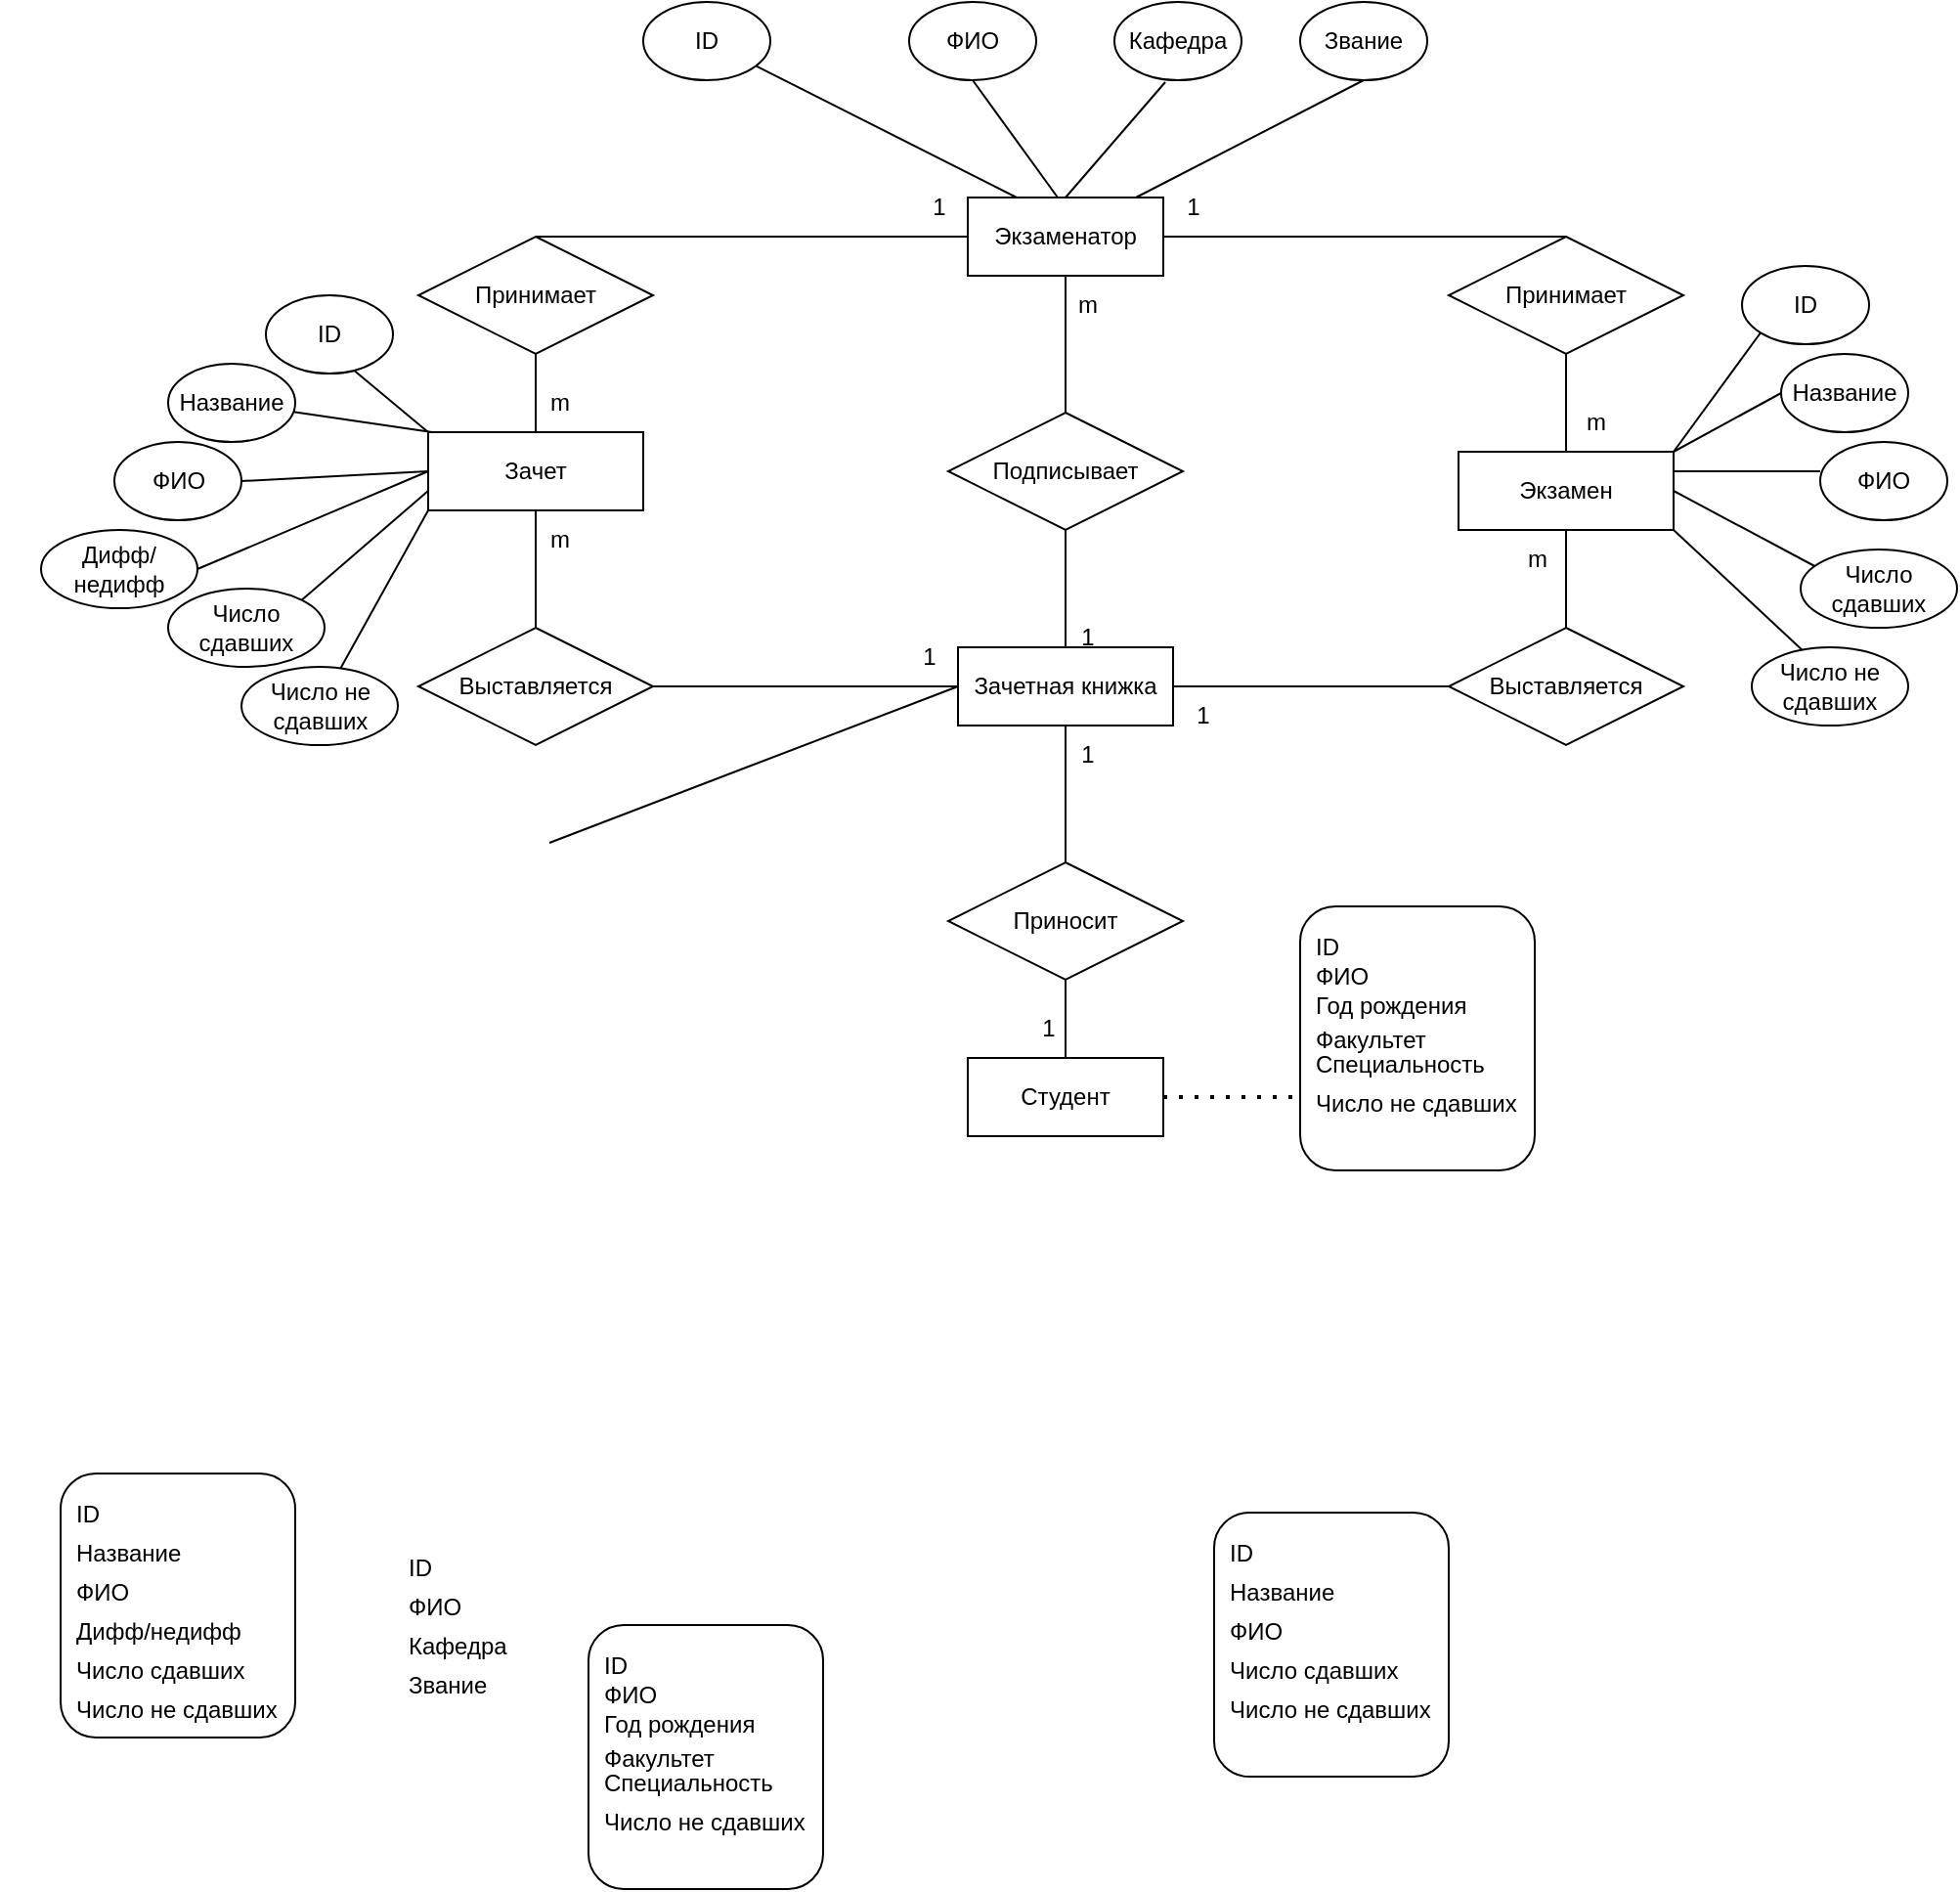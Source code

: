 <mxfile version="21.0.2" type="github">
  <diagram name="Страница 1" id="kN8PxnFEDK35wADo5rTp">
    <mxGraphModel dx="954" dy="647" grid="1" gridSize="10" guides="1" tooltips="1" connect="1" arrows="1" fold="1" page="1" pageScale="1" pageWidth="827" pageHeight="1169" math="0" shadow="0">
      <root>
        <mxCell id="0" />
        <mxCell id="1" parent="0" />
        <mxCell id="aaMXlUi6by5d5fHdfF7g-28" value="Студент" style="whiteSpace=wrap;html=1;align=center;" vertex="1" parent="1">
          <mxGeometry x="514" y="610" width="100" height="40" as="geometry" />
        </mxCell>
        <mxCell id="aaMXlUi6by5d5fHdfF7g-35" value="" style="endArrow=none;html=1;rounded=0;exitX=0.5;exitY=0;exitDx=0;exitDy=0;entryX=0;entryY=0.5;entryDx=0;entryDy=0;" edge="1" parent="1" source="aaMXlUi6by5d5fHdfF7g-75" target="aaMXlUi6by5d5fHdfF7g-29">
          <mxGeometry relative="1" as="geometry">
            <mxPoint x="410" y="160" as="sourcePoint" />
            <mxPoint x="500" y="159.5" as="targetPoint" />
          </mxGeometry>
        </mxCell>
        <mxCell id="aaMXlUi6by5d5fHdfF7g-45" value="Экзамен" style="html=1;whiteSpace=wrap;" vertex="1" parent="1">
          <mxGeometry x="765" y="300" width="110" height="40" as="geometry" />
        </mxCell>
        <mxCell id="aaMXlUi6by5d5fHdfF7g-46" value="Зачет" style="html=1;whiteSpace=wrap;" vertex="1" parent="1">
          <mxGeometry x="238" y="290" width="110" height="40" as="geometry" />
        </mxCell>
        <mxCell id="aaMXlUi6by5d5fHdfF7g-47" value="Зачетная книжка" style="html=1;whiteSpace=wrap;" vertex="1" parent="1">
          <mxGeometry x="509" y="400" width="110" height="40" as="geometry" />
        </mxCell>
        <mxCell id="aaMXlUi6by5d5fHdfF7g-66" value="" style="endArrow=none;html=1;rounded=0;exitX=0.5;exitY=1;exitDx=0;exitDy=0;" edge="1" parent="1" source="aaMXlUi6by5d5fHdfF7g-78">
          <mxGeometry width="50" height="50" relative="1" as="geometry">
            <mxPoint x="128" y="448" as="sourcePoint" />
            <mxPoint x="564" y="610" as="targetPoint" />
          </mxGeometry>
        </mxCell>
        <mxCell id="aaMXlUi6by5d5fHdfF7g-74" value="" style="endArrow=none;html=1;rounded=0;exitX=0.5;exitY=0;exitDx=0;exitDy=0;entryX=1;entryY=0.5;entryDx=0;entryDy=0;startArrow=none;" edge="1" parent="1" source="aaMXlUi6by5d5fHdfF7g-76" target="aaMXlUi6by5d5fHdfF7g-29">
          <mxGeometry relative="1" as="geometry">
            <mxPoint x="424" y="310" as="sourcePoint" />
            <mxPoint x="510" y="169.5" as="targetPoint" />
            <Array as="points" />
          </mxGeometry>
        </mxCell>
        <mxCell id="aaMXlUi6by5d5fHdfF7g-75" value="Принимает" style="shape=rhombus;perimeter=rhombusPerimeter;whiteSpace=wrap;html=1;align=center;" vertex="1" parent="1">
          <mxGeometry x="233" y="190" width="120" height="60" as="geometry" />
        </mxCell>
        <mxCell id="aaMXlUi6by5d5fHdfF7g-78" value="Приносит" style="shape=rhombus;perimeter=rhombusPerimeter;whiteSpace=wrap;html=1;align=center;" vertex="1" parent="1">
          <mxGeometry x="504" y="510" width="120" height="60" as="geometry" />
        </mxCell>
        <mxCell id="aaMXlUi6by5d5fHdfF7g-79" value="" style="endArrow=none;html=1;rounded=0;entryX=0;entryY=0.5;entryDx=0;entryDy=0;exitX=1;exitY=0.5;exitDx=0;exitDy=0;" edge="1" parent="1" source="aaMXlUi6by5d5fHdfF7g-82" target="aaMXlUi6by5d5fHdfF7g-47">
          <mxGeometry width="50" height="50" relative="1" as="geometry">
            <mxPoint x="400" y="360" as="sourcePoint" />
            <mxPoint x="540" y="210" as="targetPoint" />
          </mxGeometry>
        </mxCell>
        <mxCell id="aaMXlUi6by5d5fHdfF7g-81" value="" style="endArrow=none;html=1;rounded=0;exitX=0.5;exitY=1;exitDx=0;exitDy=0;entryX=0.5;entryY=0;entryDx=0;entryDy=0;" edge="1" parent="1" source="aaMXlUi6by5d5fHdfF7g-45" target="aaMXlUi6by5d5fHdfF7g-84">
          <mxGeometry width="50" height="50" relative="1" as="geometry">
            <mxPoint x="424" y="290" as="sourcePoint" />
            <mxPoint x="574" y="480" as="targetPoint" />
          </mxGeometry>
        </mxCell>
        <mxCell id="aaMXlUi6by5d5fHdfF7g-82" value="Выставляется" style="shape=rhombus;perimeter=rhombusPerimeter;whiteSpace=wrap;html=1;align=center;" vertex="1" parent="1">
          <mxGeometry x="233" y="390" width="120" height="60" as="geometry" />
        </mxCell>
        <mxCell id="aaMXlUi6by5d5fHdfF7g-84" value="Выставляется" style="shape=rhombus;perimeter=rhombusPerimeter;whiteSpace=wrap;html=1;align=center;" vertex="1" parent="1">
          <mxGeometry x="760" y="390" width="120" height="60" as="geometry" />
        </mxCell>
        <mxCell id="aaMXlUi6by5d5fHdfF7g-86" value="" style="endArrow=none;html=1;rounded=0;exitX=0.5;exitY=0;exitDx=0;exitDy=0;startArrow=none;" edge="1" parent="1" source="aaMXlUi6by5d5fHdfF7g-29">
          <mxGeometry width="50" height="50" relative="1" as="geometry">
            <mxPoint x="570" y="390" as="sourcePoint" />
            <mxPoint x="559" y="180" as="targetPoint" />
          </mxGeometry>
        </mxCell>
        <mxCell id="aaMXlUi6by5d5fHdfF7g-88" value="" style="endArrow=none;html=1;rounded=0;exitX=0.5;exitY=0;exitDx=0;exitDy=0;" edge="1" parent="1" source="aaMXlUi6by5d5fHdfF7g-47" target="aaMXlUi6by5d5fHdfF7g-87">
          <mxGeometry width="50" height="50" relative="1" as="geometry">
            <mxPoint x="564" y="470" as="sourcePoint" />
            <mxPoint x="551" y="120" as="targetPoint" />
          </mxGeometry>
        </mxCell>
        <mxCell id="aaMXlUi6by5d5fHdfF7g-87" value="Подписывает" style="shape=rhombus;perimeter=rhombusPerimeter;whiteSpace=wrap;html=1;align=center;" vertex="1" parent="1">
          <mxGeometry x="504" y="280" width="120" height="60" as="geometry" />
        </mxCell>
        <mxCell id="aaMXlUi6by5d5fHdfF7g-76" value="Принимает" style="shape=rhombus;perimeter=rhombusPerimeter;whiteSpace=wrap;html=1;align=center;" vertex="1" parent="1">
          <mxGeometry x="760" y="190" width="120" height="60" as="geometry" />
        </mxCell>
        <mxCell id="aaMXlUi6by5d5fHdfF7g-93" value="" style="endArrow=none;html=1;rounded=0;entryX=0.5;entryY=1;entryDx=0;entryDy=0;" edge="1" parent="1" source="aaMXlUi6by5d5fHdfF7g-45" target="aaMXlUi6by5d5fHdfF7g-76">
          <mxGeometry width="50" height="50" relative="1" as="geometry">
            <mxPoint x="825" y="299" as="sourcePoint" />
            <mxPoint x="620" y="350" as="targetPoint" />
          </mxGeometry>
        </mxCell>
        <mxCell id="aaMXlUi6by5d5fHdfF7g-94" value="" style="endArrow=none;html=1;rounded=0;exitX=0.5;exitY=0;exitDx=0;exitDy=0;entryX=0.5;entryY=1;entryDx=0;entryDy=0;" edge="1" parent="1" source="aaMXlUi6by5d5fHdfF7g-78" target="aaMXlUi6by5d5fHdfF7g-47">
          <mxGeometry width="50" height="50" relative="1" as="geometry">
            <mxPoint x="570" y="550" as="sourcePoint" />
            <mxPoint x="620" y="500" as="targetPoint" />
          </mxGeometry>
        </mxCell>
        <mxCell id="aaMXlUi6by5d5fHdfF7g-95" value="" style="endArrow=none;html=1;rounded=0;exitX=0.5;exitY=0;exitDx=0;exitDy=0;entryX=0.5;entryY=1;entryDx=0;entryDy=0;" edge="1" parent="1" source="aaMXlUi6by5d5fHdfF7g-82" target="aaMXlUi6by5d5fHdfF7g-46">
          <mxGeometry width="50" height="50" relative="1" as="geometry">
            <mxPoint x="570" y="400" as="sourcePoint" />
            <mxPoint x="620" y="350" as="targetPoint" />
          </mxGeometry>
        </mxCell>
        <mxCell id="aaMXlUi6by5d5fHdfF7g-96" value="" style="endArrow=none;html=1;rounded=0;entryX=0.5;entryY=1;entryDx=0;entryDy=0;exitX=0.5;exitY=0;exitDx=0;exitDy=0;" edge="1" parent="1" source="aaMXlUi6by5d5fHdfF7g-46" target="aaMXlUi6by5d5fHdfF7g-75">
          <mxGeometry width="50" height="50" relative="1" as="geometry">
            <mxPoint x="570" y="310" as="sourcePoint" />
            <mxPoint x="620" y="260" as="targetPoint" />
          </mxGeometry>
        </mxCell>
        <mxCell id="aaMXlUi6by5d5fHdfF7g-97" value="" style="endArrow=none;html=1;rounded=0;exitX=1;exitY=0.5;exitDx=0;exitDy=0;entryX=0;entryY=0.5;entryDx=0;entryDy=0;" edge="1" parent="1" source="aaMXlUi6by5d5fHdfF7g-47" target="aaMXlUi6by5d5fHdfF7g-84">
          <mxGeometry width="50" height="50" relative="1" as="geometry">
            <mxPoint x="560" y="300" as="sourcePoint" />
            <mxPoint x="610" y="250" as="targetPoint" />
          </mxGeometry>
        </mxCell>
        <mxCell id="aaMXlUi6by5d5fHdfF7g-98" value="" style="endArrow=none;html=1;rounded=0;exitX=0.5;exitY=0;exitDx=0;exitDy=0;startArrow=none;" edge="1" parent="1" source="aaMXlUi6by5d5fHdfF7g-87" target="aaMXlUi6by5d5fHdfF7g-29">
          <mxGeometry width="50" height="50" relative="1" as="geometry">
            <mxPoint x="559" y="340" as="sourcePoint" />
            <mxPoint x="559" y="180" as="targetPoint" />
          </mxGeometry>
        </mxCell>
        <mxCell id="aaMXlUi6by5d5fHdfF7g-29" value="Экзаменатор" style="whiteSpace=wrap;html=1;align=center;" vertex="1" parent="1">
          <mxGeometry x="514" y="170" width="100" height="40" as="geometry" />
        </mxCell>
        <mxCell id="aaMXlUi6by5d5fHdfF7g-99" value="1" style="text;html=1;align=center;verticalAlign=middle;resizable=0;points=[];autosize=1;strokeColor=none;fillColor=none;" vertex="1" parent="1">
          <mxGeometry x="540" y="580" width="30" height="30" as="geometry" />
        </mxCell>
        <mxCell id="aaMXlUi6by5d5fHdfF7g-101" value="1" style="text;html=1;align=center;verticalAlign=middle;resizable=0;points=[];autosize=1;strokeColor=none;fillColor=none;" vertex="1" parent="1">
          <mxGeometry x="560" y="380" width="30" height="30" as="geometry" />
        </mxCell>
        <mxCell id="aaMXlUi6by5d5fHdfF7g-102" value="1" style="text;html=1;align=center;verticalAlign=middle;resizable=0;points=[];autosize=1;strokeColor=none;fillColor=none;" vertex="1" parent="1">
          <mxGeometry x="619" y="420" width="30" height="30" as="geometry" />
        </mxCell>
        <mxCell id="aaMXlUi6by5d5fHdfF7g-103" value="m" style="text;html=1;align=center;verticalAlign=middle;resizable=0;points=[];autosize=1;strokeColor=none;fillColor=none;" vertex="1" parent="1">
          <mxGeometry x="790" y="340" width="30" height="30" as="geometry" />
        </mxCell>
        <mxCell id="aaMXlUi6by5d5fHdfF7g-104" value="1" style="text;html=1;align=center;verticalAlign=middle;resizable=0;points=[];autosize=1;strokeColor=none;fillColor=none;" vertex="1" parent="1">
          <mxGeometry x="479" y="390" width="30" height="30" as="geometry" />
        </mxCell>
        <mxCell id="aaMXlUi6by5d5fHdfF7g-106" value="m" style="text;html=1;align=center;verticalAlign=middle;resizable=0;points=[];autosize=1;strokeColor=none;fillColor=none;" vertex="1" parent="1">
          <mxGeometry x="560" y="210" width="30" height="30" as="geometry" />
        </mxCell>
        <mxCell id="aaMXlUi6by5d5fHdfF7g-107" value="1" style="text;html=1;align=center;verticalAlign=middle;resizable=0;points=[];autosize=1;strokeColor=none;fillColor=none;" vertex="1" parent="1">
          <mxGeometry x="560" y="440" width="30" height="30" as="geometry" />
        </mxCell>
        <mxCell id="aaMXlUi6by5d5fHdfF7g-108" value="m" style="text;html=1;align=center;verticalAlign=middle;resizable=0;points=[];autosize=1;strokeColor=none;fillColor=none;" vertex="1" parent="1">
          <mxGeometry x="820" y="270" width="30" height="30" as="geometry" />
        </mxCell>
        <mxCell id="aaMXlUi6by5d5fHdfF7g-109" value="1" style="text;html=1;align=center;verticalAlign=middle;resizable=0;points=[];autosize=1;strokeColor=none;fillColor=none;" vertex="1" parent="1">
          <mxGeometry x="614" y="160" width="30" height="30" as="geometry" />
        </mxCell>
        <mxCell id="aaMXlUi6by5d5fHdfF7g-110" value="m" style="text;html=1;align=center;verticalAlign=middle;resizable=0;points=[];autosize=1;strokeColor=none;fillColor=none;" vertex="1" parent="1">
          <mxGeometry x="290" y="260" width="30" height="30" as="geometry" />
        </mxCell>
        <mxCell id="aaMXlUi6by5d5fHdfF7g-111" value="1" style="text;html=1;align=center;verticalAlign=middle;resizable=0;points=[];autosize=1;strokeColor=none;fillColor=none;" vertex="1" parent="1">
          <mxGeometry x="484" y="160" width="30" height="30" as="geometry" />
        </mxCell>
        <mxCell id="aaMXlUi6by5d5fHdfF7g-112" value="m" style="text;html=1;align=center;verticalAlign=middle;resizable=0;points=[];autosize=1;strokeColor=none;fillColor=none;" vertex="1" parent="1">
          <mxGeometry x="290" y="330" width="30" height="30" as="geometry" />
        </mxCell>
        <mxCell id="aaMXlUi6by5d5fHdfF7g-139" value="" style="shape=table;startSize=0;container=1;collapsible=1;childLayout=tableLayout;fixedRows=1;rowLines=0;fontStyle=0;align=center;resizeLast=1;strokeColor=none;fillColor=none;collapsible=0;whiteSpace=wrap;html=1;" vertex="1" parent="1">
          <mxGeometry x="190" y="860" width="180" height="20" as="geometry" />
        </mxCell>
        <mxCell id="aaMXlUi6by5d5fHdfF7g-140" value="" style="shape=tableRow;horizontal=0;startSize=0;swimlaneHead=0;swimlaneBody=0;fillColor=none;collapsible=0;dropTarget=0;points=[[0,0.5],[1,0.5]];portConstraint=eastwest;top=0;left=0;right=0;bottom=0;" vertex="1" parent="aaMXlUi6by5d5fHdfF7g-139">
          <mxGeometry width="180" height="20" as="geometry" />
        </mxCell>
        <mxCell id="aaMXlUi6by5d5fHdfF7g-141" value="" style="shape=partialRectangle;connectable=0;fillColor=none;top=0;left=0;bottom=0;right=0;editable=1;overflow=hidden;" vertex="1" parent="aaMXlUi6by5d5fHdfF7g-140">
          <mxGeometry width="30" height="20" as="geometry">
            <mxRectangle width="30" height="20" as="alternateBounds" />
          </mxGeometry>
        </mxCell>
        <mxCell id="aaMXlUi6by5d5fHdfF7g-142" value="ID" style="shape=partialRectangle;connectable=0;fillColor=none;top=0;left=0;bottom=0;right=0;align=left;spacingLeft=6;overflow=hidden;" vertex="1" parent="aaMXlUi6by5d5fHdfF7g-140">
          <mxGeometry x="30" width="150" height="20" as="geometry">
            <mxRectangle width="150" height="20" as="alternateBounds" />
          </mxGeometry>
        </mxCell>
        <mxCell id="aaMXlUi6by5d5fHdfF7g-143" value="" style="shape=table;startSize=0;container=1;collapsible=1;childLayout=tableLayout;fixedRows=1;rowLines=0;fontStyle=0;align=center;resizeLast=1;strokeColor=none;fillColor=none;collapsible=0;whiteSpace=wrap;html=1;" vertex="1" parent="1">
          <mxGeometry x="190" y="880" width="180" height="20" as="geometry" />
        </mxCell>
        <mxCell id="aaMXlUi6by5d5fHdfF7g-144" value="" style="shape=tableRow;horizontal=0;startSize=0;swimlaneHead=0;swimlaneBody=0;fillColor=none;collapsible=0;dropTarget=0;points=[[0,0.5],[1,0.5]];portConstraint=eastwest;top=0;left=0;right=0;bottom=0;" vertex="1" parent="aaMXlUi6by5d5fHdfF7g-143">
          <mxGeometry width="180" height="20" as="geometry" />
        </mxCell>
        <mxCell id="aaMXlUi6by5d5fHdfF7g-145" value="" style="shape=partialRectangle;connectable=0;fillColor=none;top=0;left=0;bottom=0;right=0;editable=1;overflow=hidden;" vertex="1" parent="aaMXlUi6by5d5fHdfF7g-144">
          <mxGeometry width="30" height="20" as="geometry">
            <mxRectangle width="30" height="20" as="alternateBounds" />
          </mxGeometry>
        </mxCell>
        <mxCell id="aaMXlUi6by5d5fHdfF7g-146" value="ФИО" style="shape=partialRectangle;connectable=0;fillColor=none;top=0;left=0;bottom=0;right=0;align=left;spacingLeft=6;overflow=hidden;" vertex="1" parent="aaMXlUi6by5d5fHdfF7g-144">
          <mxGeometry x="30" width="150" height="20" as="geometry">
            <mxRectangle width="150" height="20" as="alternateBounds" />
          </mxGeometry>
        </mxCell>
        <mxCell id="aaMXlUi6by5d5fHdfF7g-147" value="Кафедра" style="shape=partialRectangle;connectable=0;fillColor=none;top=0;left=0;bottom=0;right=0;align=left;spacingLeft=6;overflow=hidden;" vertex="1" parent="1">
          <mxGeometry x="220" y="900" width="150" height="20" as="geometry">
            <mxRectangle width="150" height="20" as="alternateBounds" />
          </mxGeometry>
        </mxCell>
        <mxCell id="aaMXlUi6by5d5fHdfF7g-148" value="Звание" style="shape=partialRectangle;connectable=0;fillColor=none;top=0;left=0;bottom=0;right=0;align=left;spacingLeft=6;overflow=hidden;" vertex="1" parent="1">
          <mxGeometry x="220" y="920" width="150" height="20" as="geometry">
            <mxRectangle width="150" height="20" as="alternateBounds" />
          </mxGeometry>
        </mxCell>
        <mxCell id="aaMXlUi6by5d5fHdfF7g-155" value="" style="shape=table;startSize=0;container=1;collapsible=1;childLayout=tableLayout;fixedRows=1;rowLines=0;fontStyle=0;align=center;resizeLast=1;strokeColor=none;fillColor=none;collapsible=0;whiteSpace=wrap;html=1;" vertex="1" parent="1">
          <mxGeometry x="507" y="100" width="180" height="20" as="geometry" />
        </mxCell>
        <mxCell id="aaMXlUi6by5d5fHdfF7g-156" value="" style="shape=tableRow;horizontal=0;startSize=0;swimlaneHead=0;swimlaneBody=0;fillColor=none;collapsible=0;dropTarget=0;points=[[0,0.5],[1,0.5]];portConstraint=eastwest;top=0;left=0;right=0;bottom=0;" vertex="1" parent="aaMXlUi6by5d5fHdfF7g-155">
          <mxGeometry width="180" height="20" as="geometry" />
        </mxCell>
        <mxCell id="aaMXlUi6by5d5fHdfF7g-157" value="" style="shape=partialRectangle;connectable=0;fillColor=none;top=0;left=0;bottom=0;right=0;editable=1;overflow=hidden;" vertex="1" parent="aaMXlUi6by5d5fHdfF7g-156">
          <mxGeometry width="30" height="20" as="geometry">
            <mxRectangle width="30" height="20" as="alternateBounds" />
          </mxGeometry>
        </mxCell>
        <mxCell id="aaMXlUi6by5d5fHdfF7g-158" value="" style="shape=partialRectangle;connectable=0;fillColor=none;top=0;left=0;bottom=0;right=0;align=left;spacingLeft=6;overflow=hidden;" vertex="1" parent="aaMXlUi6by5d5fHdfF7g-156">
          <mxGeometry x="30" width="150" height="20" as="geometry">
            <mxRectangle width="150" height="20" as="alternateBounds" />
          </mxGeometry>
        </mxCell>
        <mxCell id="aaMXlUi6by5d5fHdfF7g-161" value="" style="rounded=1;whiteSpace=wrap;html=1;" vertex="1" parent="1">
          <mxGeometry x="640" y="842.5" width="120" height="135" as="geometry" />
        </mxCell>
        <mxCell id="aaMXlUi6by5d5fHdfF7g-162" value="" style="shape=table;startSize=0;container=1;collapsible=1;childLayout=tableLayout;fixedRows=1;rowLines=0;fontStyle=0;align=center;resizeLast=1;strokeColor=none;fillColor=none;collapsible=0;whiteSpace=wrap;html=1;" vertex="1" parent="1">
          <mxGeometry x="610" y="852.5" width="180" height="20" as="geometry" />
        </mxCell>
        <mxCell id="aaMXlUi6by5d5fHdfF7g-163" value="" style="shape=tableRow;horizontal=0;startSize=0;swimlaneHead=0;swimlaneBody=0;fillColor=none;collapsible=0;dropTarget=0;points=[[0,0.5],[1,0.5]];portConstraint=eastwest;top=0;left=0;right=0;bottom=0;" vertex="1" parent="aaMXlUi6by5d5fHdfF7g-162">
          <mxGeometry width="180" height="20" as="geometry" />
        </mxCell>
        <mxCell id="aaMXlUi6by5d5fHdfF7g-164" value="" style="shape=partialRectangle;connectable=0;fillColor=none;top=0;left=0;bottom=0;right=0;editable=1;overflow=hidden;" vertex="1" parent="aaMXlUi6by5d5fHdfF7g-163">
          <mxGeometry width="30" height="20" as="geometry">
            <mxRectangle width="30" height="20" as="alternateBounds" />
          </mxGeometry>
        </mxCell>
        <mxCell id="aaMXlUi6by5d5fHdfF7g-165" value="ID" style="shape=partialRectangle;connectable=0;fillColor=none;top=0;left=0;bottom=0;right=0;align=left;spacingLeft=6;overflow=hidden;" vertex="1" parent="aaMXlUi6by5d5fHdfF7g-163">
          <mxGeometry x="30" width="150" height="20" as="geometry">
            <mxRectangle width="150" height="20" as="alternateBounds" />
          </mxGeometry>
        </mxCell>
        <mxCell id="aaMXlUi6by5d5fHdfF7g-166" value="" style="shape=table;startSize=0;container=1;collapsible=1;childLayout=tableLayout;fixedRows=1;rowLines=0;fontStyle=0;align=center;resizeLast=1;strokeColor=none;fillColor=none;collapsible=0;whiteSpace=wrap;html=1;" vertex="1" parent="1">
          <mxGeometry x="610" y="872.5" width="180" height="20" as="geometry" />
        </mxCell>
        <mxCell id="aaMXlUi6by5d5fHdfF7g-167" value="" style="shape=tableRow;horizontal=0;startSize=0;swimlaneHead=0;swimlaneBody=0;fillColor=none;collapsible=0;dropTarget=0;points=[[0,0.5],[1,0.5]];portConstraint=eastwest;top=0;left=0;right=0;bottom=0;" vertex="1" parent="aaMXlUi6by5d5fHdfF7g-166">
          <mxGeometry width="180" height="20" as="geometry" />
        </mxCell>
        <mxCell id="aaMXlUi6by5d5fHdfF7g-168" value="" style="shape=partialRectangle;connectable=0;fillColor=none;top=0;left=0;bottom=0;right=0;editable=1;overflow=hidden;" vertex="1" parent="aaMXlUi6by5d5fHdfF7g-167">
          <mxGeometry width="30" height="20" as="geometry">
            <mxRectangle width="30" height="20" as="alternateBounds" />
          </mxGeometry>
        </mxCell>
        <mxCell id="aaMXlUi6by5d5fHdfF7g-169" value="Название " style="shape=partialRectangle;connectable=0;fillColor=none;top=0;left=0;bottom=0;right=0;align=left;spacingLeft=6;overflow=hidden;" vertex="1" parent="aaMXlUi6by5d5fHdfF7g-167">
          <mxGeometry x="30" width="150" height="20" as="geometry">
            <mxRectangle width="150" height="20" as="alternateBounds" />
          </mxGeometry>
        </mxCell>
        <mxCell id="aaMXlUi6by5d5fHdfF7g-170" value="ФИО" style="shape=partialRectangle;connectable=0;fillColor=none;top=0;left=0;bottom=0;right=0;align=left;spacingLeft=6;overflow=hidden;" vertex="1" parent="1">
          <mxGeometry x="640" y="892.5" width="150" height="20" as="geometry">
            <mxRectangle width="150" height="20" as="alternateBounds" />
          </mxGeometry>
        </mxCell>
        <mxCell id="aaMXlUi6by5d5fHdfF7g-171" value="Число сдавших" style="shape=partialRectangle;connectable=0;fillColor=none;top=0;left=0;bottom=0;right=0;align=left;spacingLeft=6;overflow=hidden;" vertex="1" parent="1">
          <mxGeometry x="640" y="912.5" width="150" height="20" as="geometry">
            <mxRectangle width="150" height="20" as="alternateBounds" />
          </mxGeometry>
        </mxCell>
        <mxCell id="aaMXlUi6by5d5fHdfF7g-186" value="Число не сдавших" style="shape=partialRectangle;connectable=0;fillColor=none;top=0;left=0;bottom=0;right=0;align=left;spacingLeft=6;overflow=hidden;" vertex="1" parent="1">
          <mxGeometry x="640" y="932.5" width="150" height="20" as="geometry">
            <mxRectangle width="150" height="20" as="alternateBounds" />
          </mxGeometry>
        </mxCell>
        <mxCell id="aaMXlUi6by5d5fHdfF7g-187" value="" style="rounded=1;whiteSpace=wrap;html=1;" vertex="1" parent="1">
          <mxGeometry x="50" y="822.5" width="120" height="135" as="geometry" />
        </mxCell>
        <mxCell id="aaMXlUi6by5d5fHdfF7g-188" value="" style="shape=table;startSize=0;container=1;collapsible=1;childLayout=tableLayout;fixedRows=1;rowLines=0;fontStyle=0;align=center;resizeLast=1;strokeColor=none;fillColor=none;collapsible=0;whiteSpace=wrap;html=1;" vertex="1" parent="1">
          <mxGeometry x="20" y="832.5" width="180" height="20" as="geometry" />
        </mxCell>
        <mxCell id="aaMXlUi6by5d5fHdfF7g-189" value="" style="shape=tableRow;horizontal=0;startSize=0;swimlaneHead=0;swimlaneBody=0;fillColor=none;collapsible=0;dropTarget=0;points=[[0,0.5],[1,0.5]];portConstraint=eastwest;top=0;left=0;right=0;bottom=0;" vertex="1" parent="aaMXlUi6by5d5fHdfF7g-188">
          <mxGeometry width="180" height="20" as="geometry" />
        </mxCell>
        <mxCell id="aaMXlUi6by5d5fHdfF7g-190" value="" style="shape=partialRectangle;connectable=0;fillColor=none;top=0;left=0;bottom=0;right=0;editable=1;overflow=hidden;" vertex="1" parent="aaMXlUi6by5d5fHdfF7g-189">
          <mxGeometry width="30" height="20" as="geometry">
            <mxRectangle width="30" height="20" as="alternateBounds" />
          </mxGeometry>
        </mxCell>
        <mxCell id="aaMXlUi6by5d5fHdfF7g-191" value="ID" style="shape=partialRectangle;connectable=0;fillColor=none;top=0;left=0;bottom=0;right=0;align=left;spacingLeft=6;overflow=hidden;" vertex="1" parent="aaMXlUi6by5d5fHdfF7g-189">
          <mxGeometry x="30" width="150" height="20" as="geometry">
            <mxRectangle width="150" height="20" as="alternateBounds" />
          </mxGeometry>
        </mxCell>
        <mxCell id="aaMXlUi6by5d5fHdfF7g-192" value="" style="shape=table;startSize=0;container=1;collapsible=1;childLayout=tableLayout;fixedRows=1;rowLines=0;fontStyle=0;align=center;resizeLast=1;strokeColor=none;fillColor=none;collapsible=0;whiteSpace=wrap;html=1;" vertex="1" parent="1">
          <mxGeometry x="20" y="852.5" width="180" height="20" as="geometry" />
        </mxCell>
        <mxCell id="aaMXlUi6by5d5fHdfF7g-193" value="" style="shape=tableRow;horizontal=0;startSize=0;swimlaneHead=0;swimlaneBody=0;fillColor=none;collapsible=0;dropTarget=0;points=[[0,0.5],[1,0.5]];portConstraint=eastwest;top=0;left=0;right=0;bottom=0;" vertex="1" parent="aaMXlUi6by5d5fHdfF7g-192">
          <mxGeometry width="180" height="20" as="geometry" />
        </mxCell>
        <mxCell id="aaMXlUi6by5d5fHdfF7g-194" value="" style="shape=partialRectangle;connectable=0;fillColor=none;top=0;left=0;bottom=0;right=0;editable=1;overflow=hidden;" vertex="1" parent="aaMXlUi6by5d5fHdfF7g-193">
          <mxGeometry width="30" height="20" as="geometry">
            <mxRectangle width="30" height="20" as="alternateBounds" />
          </mxGeometry>
        </mxCell>
        <mxCell id="aaMXlUi6by5d5fHdfF7g-195" value="Название " style="shape=partialRectangle;connectable=0;fillColor=none;top=0;left=0;bottom=0;right=0;align=left;spacingLeft=6;overflow=hidden;" vertex="1" parent="aaMXlUi6by5d5fHdfF7g-193">
          <mxGeometry x="30" width="150" height="20" as="geometry">
            <mxRectangle width="150" height="20" as="alternateBounds" />
          </mxGeometry>
        </mxCell>
        <mxCell id="aaMXlUi6by5d5fHdfF7g-196" value="ФИО" style="shape=partialRectangle;connectable=0;fillColor=none;top=0;left=0;bottom=0;right=0;align=left;spacingLeft=6;overflow=hidden;" vertex="1" parent="1">
          <mxGeometry x="50" y="872.5" width="150" height="20" as="geometry">
            <mxRectangle width="150" height="20" as="alternateBounds" />
          </mxGeometry>
        </mxCell>
        <mxCell id="aaMXlUi6by5d5fHdfF7g-197" value="Число сдавших" style="shape=partialRectangle;connectable=0;fillColor=none;top=0;left=0;bottom=0;right=0;align=left;spacingLeft=6;overflow=hidden;" vertex="1" parent="1">
          <mxGeometry x="50" y="912.5" width="150" height="20" as="geometry">
            <mxRectangle width="150" height="20" as="alternateBounds" />
          </mxGeometry>
        </mxCell>
        <mxCell id="aaMXlUi6by5d5fHdfF7g-198" value="Число не сдавших" style="shape=partialRectangle;connectable=0;fillColor=none;top=0;left=0;bottom=0;right=0;align=left;spacingLeft=6;overflow=hidden;" vertex="1" parent="1">
          <mxGeometry x="50" y="932.5" width="150" height="20" as="geometry">
            <mxRectangle width="150" height="20" as="alternateBounds" />
          </mxGeometry>
        </mxCell>
        <mxCell id="aaMXlUi6by5d5fHdfF7g-200" value="Дифф/недифф" style="shape=partialRectangle;connectable=0;fillColor=none;top=0;left=0;bottom=0;right=0;align=left;spacingLeft=6;overflow=hidden;" vertex="1" parent="1">
          <mxGeometry x="50" y="892.5" width="150" height="20" as="geometry">
            <mxRectangle width="150" height="20" as="alternateBounds" />
          </mxGeometry>
        </mxCell>
        <mxCell id="aaMXlUi6by5d5fHdfF7g-201" value="" style="endArrow=none;dashed=1;html=1;dashPattern=1 3;strokeWidth=2;rounded=0;exitX=1;exitY=0.5;exitDx=0;exitDy=0;" edge="1" parent="1" source="aaMXlUi6by5d5fHdfF7g-28">
          <mxGeometry width="50" height="50" relative="1" as="geometry">
            <mxPoint x="885" y="330" as="sourcePoint" />
            <mxPoint x="700" y="630" as="targetPoint" />
          </mxGeometry>
        </mxCell>
        <mxCell id="aaMXlUi6by5d5fHdfF7g-202" value="" style="rounded=1;whiteSpace=wrap;html=1;" vertex="1" parent="1">
          <mxGeometry x="684" y="532.5" width="120" height="135" as="geometry" />
        </mxCell>
        <mxCell id="aaMXlUi6by5d5fHdfF7g-203" value="" style="shape=table;startSize=0;container=1;collapsible=1;childLayout=tableLayout;fixedRows=1;rowLines=0;fontStyle=0;align=center;resizeLast=1;strokeColor=none;fillColor=none;collapsible=0;whiteSpace=wrap;html=1;" vertex="1" parent="1">
          <mxGeometry x="654" y="542.5" width="180" height="20" as="geometry" />
        </mxCell>
        <mxCell id="aaMXlUi6by5d5fHdfF7g-204" value="" style="shape=tableRow;horizontal=0;startSize=0;swimlaneHead=0;swimlaneBody=0;fillColor=none;collapsible=0;dropTarget=0;points=[[0,0.5],[1,0.5]];portConstraint=eastwest;top=0;left=0;right=0;bottom=0;" vertex="1" parent="aaMXlUi6by5d5fHdfF7g-203">
          <mxGeometry width="180" height="20" as="geometry" />
        </mxCell>
        <mxCell id="aaMXlUi6by5d5fHdfF7g-205" value="" style="shape=partialRectangle;connectable=0;fillColor=none;top=0;left=0;bottom=0;right=0;editable=1;overflow=hidden;" vertex="1" parent="aaMXlUi6by5d5fHdfF7g-204">
          <mxGeometry width="30" height="20" as="geometry">
            <mxRectangle width="30" height="20" as="alternateBounds" />
          </mxGeometry>
        </mxCell>
        <mxCell id="aaMXlUi6by5d5fHdfF7g-206" value="ID" style="shape=partialRectangle;connectable=0;fillColor=none;top=0;left=0;bottom=0;right=0;align=left;spacingLeft=6;overflow=hidden;" vertex="1" parent="aaMXlUi6by5d5fHdfF7g-204">
          <mxGeometry x="30" width="150" height="20" as="geometry">
            <mxRectangle width="150" height="20" as="alternateBounds" />
          </mxGeometry>
        </mxCell>
        <mxCell id="aaMXlUi6by5d5fHdfF7g-207" value="" style="shape=table;startSize=0;container=1;collapsible=1;childLayout=tableLayout;fixedRows=1;rowLines=0;fontStyle=0;align=center;resizeLast=1;strokeColor=none;fillColor=none;collapsible=0;whiteSpace=wrap;html=1;" vertex="1" parent="1">
          <mxGeometry x="654" y="572.5" width="176" height="20" as="geometry" />
        </mxCell>
        <mxCell id="aaMXlUi6by5d5fHdfF7g-208" value="" style="shape=tableRow;horizontal=0;startSize=0;swimlaneHead=0;swimlaneBody=0;fillColor=none;collapsible=0;dropTarget=0;points=[[0,0.5],[1,0.5]];portConstraint=eastwest;top=0;left=0;right=0;bottom=0;" vertex="1" parent="aaMXlUi6by5d5fHdfF7g-207">
          <mxGeometry width="176" height="20" as="geometry" />
        </mxCell>
        <mxCell id="aaMXlUi6by5d5fHdfF7g-209" value="" style="shape=partialRectangle;connectable=0;fillColor=none;top=0;left=0;bottom=0;right=0;editable=1;overflow=hidden;" vertex="1" parent="aaMXlUi6by5d5fHdfF7g-208">
          <mxGeometry width="30" height="20" as="geometry">
            <mxRectangle width="30" height="20" as="alternateBounds" />
          </mxGeometry>
        </mxCell>
        <mxCell id="aaMXlUi6by5d5fHdfF7g-210" value="Год рождения" style="shape=partialRectangle;connectable=0;fillColor=none;top=0;left=0;bottom=0;right=0;align=left;spacingLeft=6;overflow=hidden;" vertex="1" parent="aaMXlUi6by5d5fHdfF7g-208">
          <mxGeometry x="30" width="146" height="20" as="geometry">
            <mxRectangle width="146" height="20" as="alternateBounds" />
          </mxGeometry>
        </mxCell>
        <mxCell id="aaMXlUi6by5d5fHdfF7g-211" value="ФИО" style="shape=partialRectangle;connectable=0;fillColor=none;top=0;left=0;bottom=0;right=0;align=left;spacingLeft=6;overflow=hidden;" vertex="1" parent="1">
          <mxGeometry x="684" y="557.5" width="150" height="20" as="geometry">
            <mxRectangle width="150" height="20" as="alternateBounds" />
          </mxGeometry>
        </mxCell>
        <mxCell id="aaMXlUi6by5d5fHdfF7g-212" value="Факультет" style="shape=partialRectangle;connectable=0;fillColor=none;top=0;left=0;bottom=0;right=0;align=left;spacingLeft=6;overflow=hidden;" vertex="1" parent="1">
          <mxGeometry x="684" y="590" width="150" height="20" as="geometry">
            <mxRectangle width="150" height="20" as="alternateBounds" />
          </mxGeometry>
        </mxCell>
        <mxCell id="aaMXlUi6by5d5fHdfF7g-213" value="Число не сдавших" style="shape=partialRectangle;connectable=0;fillColor=none;top=0;left=0;bottom=0;right=0;align=left;spacingLeft=6;overflow=hidden;" vertex="1" parent="1">
          <mxGeometry x="684" y="622.5" width="150" height="20" as="geometry">
            <mxRectangle width="150" height="20" as="alternateBounds" />
          </mxGeometry>
        </mxCell>
        <mxCell id="aaMXlUi6by5d5fHdfF7g-214" value="Специальность " style="shape=partialRectangle;connectable=0;fillColor=none;top=0;left=0;bottom=0;right=0;align=left;spacingLeft=6;overflow=hidden;" vertex="1" parent="1">
          <mxGeometry x="684" y="602.5" width="150" height="20" as="geometry">
            <mxRectangle width="150" height="20" as="alternateBounds" />
          </mxGeometry>
        </mxCell>
        <mxCell id="aaMXlUi6by5d5fHdfF7g-216" value="" style="rounded=1;whiteSpace=wrap;html=1;" vertex="1" parent="1">
          <mxGeometry x="320" y="900" width="120" height="135" as="geometry" />
        </mxCell>
        <mxCell id="aaMXlUi6by5d5fHdfF7g-217" value="ID" style="shape=partialRectangle;connectable=0;fillColor=none;top=0;left=0;bottom=0;right=0;align=left;spacingLeft=6;overflow=hidden;" vertex="1" parent="1">
          <mxGeometry x="320" y="910" width="150" height="20" as="geometry">
            <mxRectangle width="150" height="20" as="alternateBounds" />
          </mxGeometry>
        </mxCell>
        <mxCell id="aaMXlUi6by5d5fHdfF7g-218" value="Год рождения" style="shape=partialRectangle;connectable=0;fillColor=none;top=0;left=0;bottom=0;right=0;align=left;spacingLeft=6;overflow=hidden;" vertex="1" parent="1">
          <mxGeometry x="320" y="940" width="150" height="20" as="geometry">
            <mxRectangle width="150" height="20" as="alternateBounds" />
          </mxGeometry>
        </mxCell>
        <mxCell id="aaMXlUi6by5d5fHdfF7g-219" value="ФИО" style="shape=partialRectangle;connectable=0;fillColor=none;top=0;left=0;bottom=0;right=0;align=left;spacingLeft=6;overflow=hidden;" vertex="1" parent="1">
          <mxGeometry x="320" y="925" width="150" height="20" as="geometry">
            <mxRectangle width="150" height="20" as="alternateBounds" />
          </mxGeometry>
        </mxCell>
        <mxCell id="aaMXlUi6by5d5fHdfF7g-220" value="Факультет" style="shape=partialRectangle;connectable=0;fillColor=none;top=0;left=0;bottom=0;right=0;align=left;spacingLeft=6;overflow=hidden;" vertex="1" parent="1">
          <mxGeometry x="320" y="957.5" width="150" height="20" as="geometry">
            <mxRectangle width="150" height="20" as="alternateBounds" />
          </mxGeometry>
        </mxCell>
        <mxCell id="aaMXlUi6by5d5fHdfF7g-221" value="Число не сдавших" style="shape=partialRectangle;connectable=0;fillColor=none;top=0;left=0;bottom=0;right=0;align=left;spacingLeft=6;overflow=hidden;" vertex="1" parent="1">
          <mxGeometry x="320" y="990" width="150" height="20" as="geometry">
            <mxRectangle width="150" height="20" as="alternateBounds" />
          </mxGeometry>
        </mxCell>
        <mxCell id="aaMXlUi6by5d5fHdfF7g-222" value="Специальность " style="shape=partialRectangle;connectable=0;fillColor=none;top=0;left=0;bottom=0;right=0;align=left;spacingLeft=6;overflow=hidden;" vertex="1" parent="1">
          <mxGeometry x="320" y="970" width="150" height="20" as="geometry">
            <mxRectangle width="150" height="20" as="alternateBounds" />
          </mxGeometry>
        </mxCell>
        <mxCell id="aaMXlUi6by5d5fHdfF7g-224" value="" style="endArrow=none;html=1;rounded=0;exitX=0.25;exitY=0;exitDx=0;exitDy=0;" edge="1" parent="1" source="aaMXlUi6by5d5fHdfF7g-29" target="aaMXlUi6by5d5fHdfF7g-225">
          <mxGeometry width="50" height="50" relative="1" as="geometry">
            <mxPoint x="540" y="140" as="sourcePoint" />
            <mxPoint x="460" y="110" as="targetPoint" />
          </mxGeometry>
        </mxCell>
        <mxCell id="aaMXlUi6by5d5fHdfF7g-225" value="ID" style="ellipse;whiteSpace=wrap;html=1;" vertex="1" parent="1">
          <mxGeometry x="348" y="70" width="65" height="40" as="geometry" />
        </mxCell>
        <mxCell id="aaMXlUi6by5d5fHdfF7g-226" value="ФИО" style="ellipse;whiteSpace=wrap;html=1;" vertex="1" parent="1">
          <mxGeometry x="484" y="70" width="65" height="40" as="geometry" />
        </mxCell>
        <mxCell id="aaMXlUi6by5d5fHdfF7g-227" value="" style="endArrow=none;html=1;rounded=0;exitX=0.5;exitY=1;exitDx=0;exitDy=0;" edge="1" parent="1" source="aaMXlUi6by5d5fHdfF7g-226">
          <mxGeometry width="50" height="50" relative="1" as="geometry">
            <mxPoint x="540" y="260" as="sourcePoint" />
            <mxPoint x="560" y="170" as="targetPoint" />
          </mxGeometry>
        </mxCell>
        <mxCell id="aaMXlUi6by5d5fHdfF7g-228" value="Кафедра" style="ellipse;whiteSpace=wrap;html=1;" vertex="1" parent="1">
          <mxGeometry x="589" y="70" width="65" height="40" as="geometry" />
        </mxCell>
        <mxCell id="aaMXlUi6by5d5fHdfF7g-229" value="" style="endArrow=none;html=1;rounded=0;exitX=0.4;exitY=1.025;exitDx=0;exitDy=0;exitPerimeter=0;entryX=0.5;entryY=0;entryDx=0;entryDy=0;" edge="1" parent="1" source="aaMXlUi6by5d5fHdfF7g-228" target="aaMXlUi6by5d5fHdfF7g-29">
          <mxGeometry width="50" height="50" relative="1" as="geometry">
            <mxPoint x="527" y="120" as="sourcePoint" />
            <mxPoint x="558" y="165" as="targetPoint" />
          </mxGeometry>
        </mxCell>
        <mxCell id="aaMXlUi6by5d5fHdfF7g-230" value="Звание" style="ellipse;whiteSpace=wrap;html=1;" vertex="1" parent="1">
          <mxGeometry x="684" y="70" width="65" height="40" as="geometry" />
        </mxCell>
        <mxCell id="aaMXlUi6by5d5fHdfF7g-231" value="" style="endArrow=none;html=1;rounded=0;exitX=0.5;exitY=1;exitDx=0;exitDy=0;" edge="1" parent="1" source="aaMXlUi6by5d5fHdfF7g-230">
          <mxGeometry width="50" height="50" relative="1" as="geometry">
            <mxPoint x="625" y="121" as="sourcePoint" />
            <mxPoint x="600" y="170" as="targetPoint" />
          </mxGeometry>
        </mxCell>
        <mxCell id="aaMXlUi6by5d5fHdfF7g-232" value="ID" style="ellipse;whiteSpace=wrap;html=1;" vertex="1" parent="1">
          <mxGeometry x="910" y="205" width="65" height="40" as="geometry" />
        </mxCell>
        <mxCell id="aaMXlUi6by5d5fHdfF7g-233" value="" style="endArrow=none;html=1;rounded=0;entryX=1;entryY=0;entryDx=0;entryDy=0;exitX=0;exitY=1;exitDx=0;exitDy=0;" edge="1" parent="1" source="aaMXlUi6by5d5fHdfF7g-232" target="aaMXlUi6by5d5fHdfF7g-45">
          <mxGeometry width="50" height="50" relative="1" as="geometry">
            <mxPoint x="580" y="440" as="sourcePoint" />
            <mxPoint x="630" y="390" as="targetPoint" />
          </mxGeometry>
        </mxCell>
        <mxCell id="aaMXlUi6by5d5fHdfF7g-234" value="Название" style="ellipse;whiteSpace=wrap;html=1;" vertex="1" parent="1">
          <mxGeometry x="930" y="250" width="65" height="40" as="geometry" />
        </mxCell>
        <mxCell id="aaMXlUi6by5d5fHdfF7g-235" value="" style="endArrow=none;html=1;rounded=0;entryX=1;entryY=0;entryDx=0;entryDy=0;exitX=0;exitY=0.5;exitDx=0;exitDy=0;" edge="1" parent="1" source="aaMXlUi6by5d5fHdfF7g-234" target="aaMXlUi6by5d5fHdfF7g-45">
          <mxGeometry width="50" height="50" relative="1" as="geometry">
            <mxPoint x="930" y="249" as="sourcePoint" />
            <mxPoint x="885" y="310" as="targetPoint" />
          </mxGeometry>
        </mxCell>
        <mxCell id="aaMXlUi6by5d5fHdfF7g-236" value="" style="endArrow=none;html=1;rounded=0;" edge="1" parent="1">
          <mxGeometry width="50" height="50" relative="1" as="geometry">
            <mxPoint x="950" y="310" as="sourcePoint" />
            <mxPoint x="875" y="310" as="targetPoint" />
          </mxGeometry>
        </mxCell>
        <mxCell id="aaMXlUi6by5d5fHdfF7g-237" value="ФИО" style="ellipse;whiteSpace=wrap;html=1;" vertex="1" parent="1">
          <mxGeometry x="950" y="295" width="65" height="40" as="geometry" />
        </mxCell>
        <mxCell id="aaMXlUi6by5d5fHdfF7g-238" value="" style="endArrow=none;html=1;rounded=0;entryX=1;entryY=0.5;entryDx=0;entryDy=0;" edge="1" parent="1" target="aaMXlUi6by5d5fHdfF7g-45">
          <mxGeometry width="50" height="50" relative="1" as="geometry">
            <mxPoint x="950" y="360" as="sourcePoint" />
            <mxPoint x="880" y="320" as="targetPoint" />
          </mxGeometry>
        </mxCell>
        <mxCell id="aaMXlUi6by5d5fHdfF7g-239" value="Число сдавших" style="ellipse;whiteSpace=wrap;html=1;" vertex="1" parent="1">
          <mxGeometry x="940" y="350" width="80" height="40" as="geometry" />
        </mxCell>
        <mxCell id="aaMXlUi6by5d5fHdfF7g-240" value="" style="endArrow=none;html=1;rounded=0;entryX=1;entryY=1;entryDx=0;entryDy=0;" edge="1" parent="1" target="aaMXlUi6by5d5fHdfF7g-45">
          <mxGeometry width="50" height="50" relative="1" as="geometry">
            <mxPoint x="950" y="410" as="sourcePoint" />
            <mxPoint x="885" y="330" as="targetPoint" />
          </mxGeometry>
        </mxCell>
        <mxCell id="aaMXlUi6by5d5fHdfF7g-241" value="Число не сдавших" style="ellipse;whiteSpace=wrap;html=1;" vertex="1" parent="1">
          <mxGeometry x="915" y="400" width="80" height="40" as="geometry" />
        </mxCell>
        <mxCell id="aaMXlUi6by5d5fHdfF7g-242" value="" style="endArrow=none;html=1;rounded=0;exitX=0;exitY=0;exitDx=0;exitDy=0;" edge="1" parent="1" source="aaMXlUi6by5d5fHdfF7g-46">
          <mxGeometry width="50" height="50" relative="1" as="geometry">
            <mxPoint x="410" y="460" as="sourcePoint" />
            <mxPoint x="190" y="250" as="targetPoint" />
          </mxGeometry>
        </mxCell>
        <mxCell id="aaMXlUi6by5d5fHdfF7g-243" value="ID" style="ellipse;whiteSpace=wrap;html=1;" vertex="1" parent="1">
          <mxGeometry x="155" y="220" width="65" height="40" as="geometry" />
        </mxCell>
        <mxCell id="aaMXlUi6by5d5fHdfF7g-244" value="Название" style="ellipse;whiteSpace=wrap;html=1;" vertex="1" parent="1">
          <mxGeometry x="105" y="255" width="65" height="40" as="geometry" />
        </mxCell>
        <mxCell id="aaMXlUi6by5d5fHdfF7g-245" value="ФИО" style="ellipse;whiteSpace=wrap;html=1;" vertex="1" parent="1">
          <mxGeometry x="77.5" y="295" width="65" height="40" as="geometry" />
        </mxCell>
        <mxCell id="aaMXlUi6by5d5fHdfF7g-246" value="Число сдавших" style="ellipse;whiteSpace=wrap;html=1;" vertex="1" parent="1">
          <mxGeometry x="105" y="370" width="80" height="40" as="geometry" />
        </mxCell>
        <mxCell id="aaMXlUi6by5d5fHdfF7g-247" value="Число не сдавших" style="ellipse;whiteSpace=wrap;html=1;" vertex="1" parent="1">
          <mxGeometry x="142.5" y="410" width="80" height="40" as="geometry" />
        </mxCell>
        <mxCell id="aaMXlUi6by5d5fHdfF7g-250" value="Дифф/недифф" style="ellipse;whiteSpace=wrap;html=1;" vertex="1" parent="1">
          <mxGeometry x="40" y="340" width="80" height="40" as="geometry" />
        </mxCell>
        <mxCell id="aaMXlUi6by5d5fHdfF7g-251" value="" style="endArrow=none;html=1;rounded=0;" edge="1" parent="1" target="aaMXlUi6by5d5fHdfF7g-244">
          <mxGeometry width="50" height="50" relative="1" as="geometry">
            <mxPoint x="240" y="290" as="sourcePoint" />
            <mxPoint x="200" y="260" as="targetPoint" />
          </mxGeometry>
        </mxCell>
        <mxCell id="aaMXlUi6by5d5fHdfF7g-252" value="" style="endArrow=none;html=1;rounded=0;entryX=1;entryY=0.5;entryDx=0;entryDy=0;exitX=0;exitY=0.5;exitDx=0;exitDy=0;" edge="1" parent="1" source="aaMXlUi6by5d5fHdfF7g-46" target="aaMXlUi6by5d5fHdfF7g-245">
          <mxGeometry width="50" height="50" relative="1" as="geometry">
            <mxPoint x="250" y="300" as="sourcePoint" />
            <mxPoint x="179" y="290" as="targetPoint" />
          </mxGeometry>
        </mxCell>
        <mxCell id="aaMXlUi6by5d5fHdfF7g-253" value="" style="endArrow=none;html=1;rounded=0;entryX=1;entryY=0.5;entryDx=0;entryDy=0;exitX=0;exitY=0.5;exitDx=0;exitDy=0;" edge="1" parent="1" source="aaMXlUi6by5d5fHdfF7g-46" target="aaMXlUi6by5d5fHdfF7g-250">
          <mxGeometry width="50" height="50" relative="1" as="geometry">
            <mxPoint x="248" y="320" as="sourcePoint" />
            <mxPoint x="153" y="325" as="targetPoint" />
          </mxGeometry>
        </mxCell>
        <mxCell id="aaMXlUi6by5d5fHdfF7g-254" value="" style="endArrow=none;html=1;rounded=0;entryX=1;entryY=0;entryDx=0;entryDy=0;exitX=0;exitY=0.75;exitDx=0;exitDy=0;" edge="1" parent="1" source="aaMXlUi6by5d5fHdfF7g-46" target="aaMXlUi6by5d5fHdfF7g-246">
          <mxGeometry width="50" height="50" relative="1" as="geometry">
            <mxPoint x="248" y="320" as="sourcePoint" />
            <mxPoint x="130" y="370" as="targetPoint" />
          </mxGeometry>
        </mxCell>
        <mxCell id="aaMXlUi6by5d5fHdfF7g-255" value="" style="endArrow=none;html=1;rounded=0;exitX=0;exitY=1;exitDx=0;exitDy=0;" edge="1" parent="1" source="aaMXlUi6by5d5fHdfF7g-46" target="aaMXlUi6by5d5fHdfF7g-247">
          <mxGeometry width="50" height="50" relative="1" as="geometry">
            <mxPoint x="248" y="330" as="sourcePoint" />
            <mxPoint x="183" y="386" as="targetPoint" />
          </mxGeometry>
        </mxCell>
        <mxCell id="aaMXlUi6by5d5fHdfF7g-256" value="" style="endArrow=none;html=1;rounded=0;exitX=0;exitY=0.5;exitDx=0;exitDy=0;" edge="1" parent="1" source="aaMXlUi6by5d5fHdfF7g-47">
          <mxGeometry width="50" height="50" relative="1" as="geometry">
            <mxPoint x="443" y="532.5" as="sourcePoint" />
            <mxPoint x="300" y="500" as="targetPoint" />
          </mxGeometry>
        </mxCell>
      </root>
    </mxGraphModel>
  </diagram>
</mxfile>
